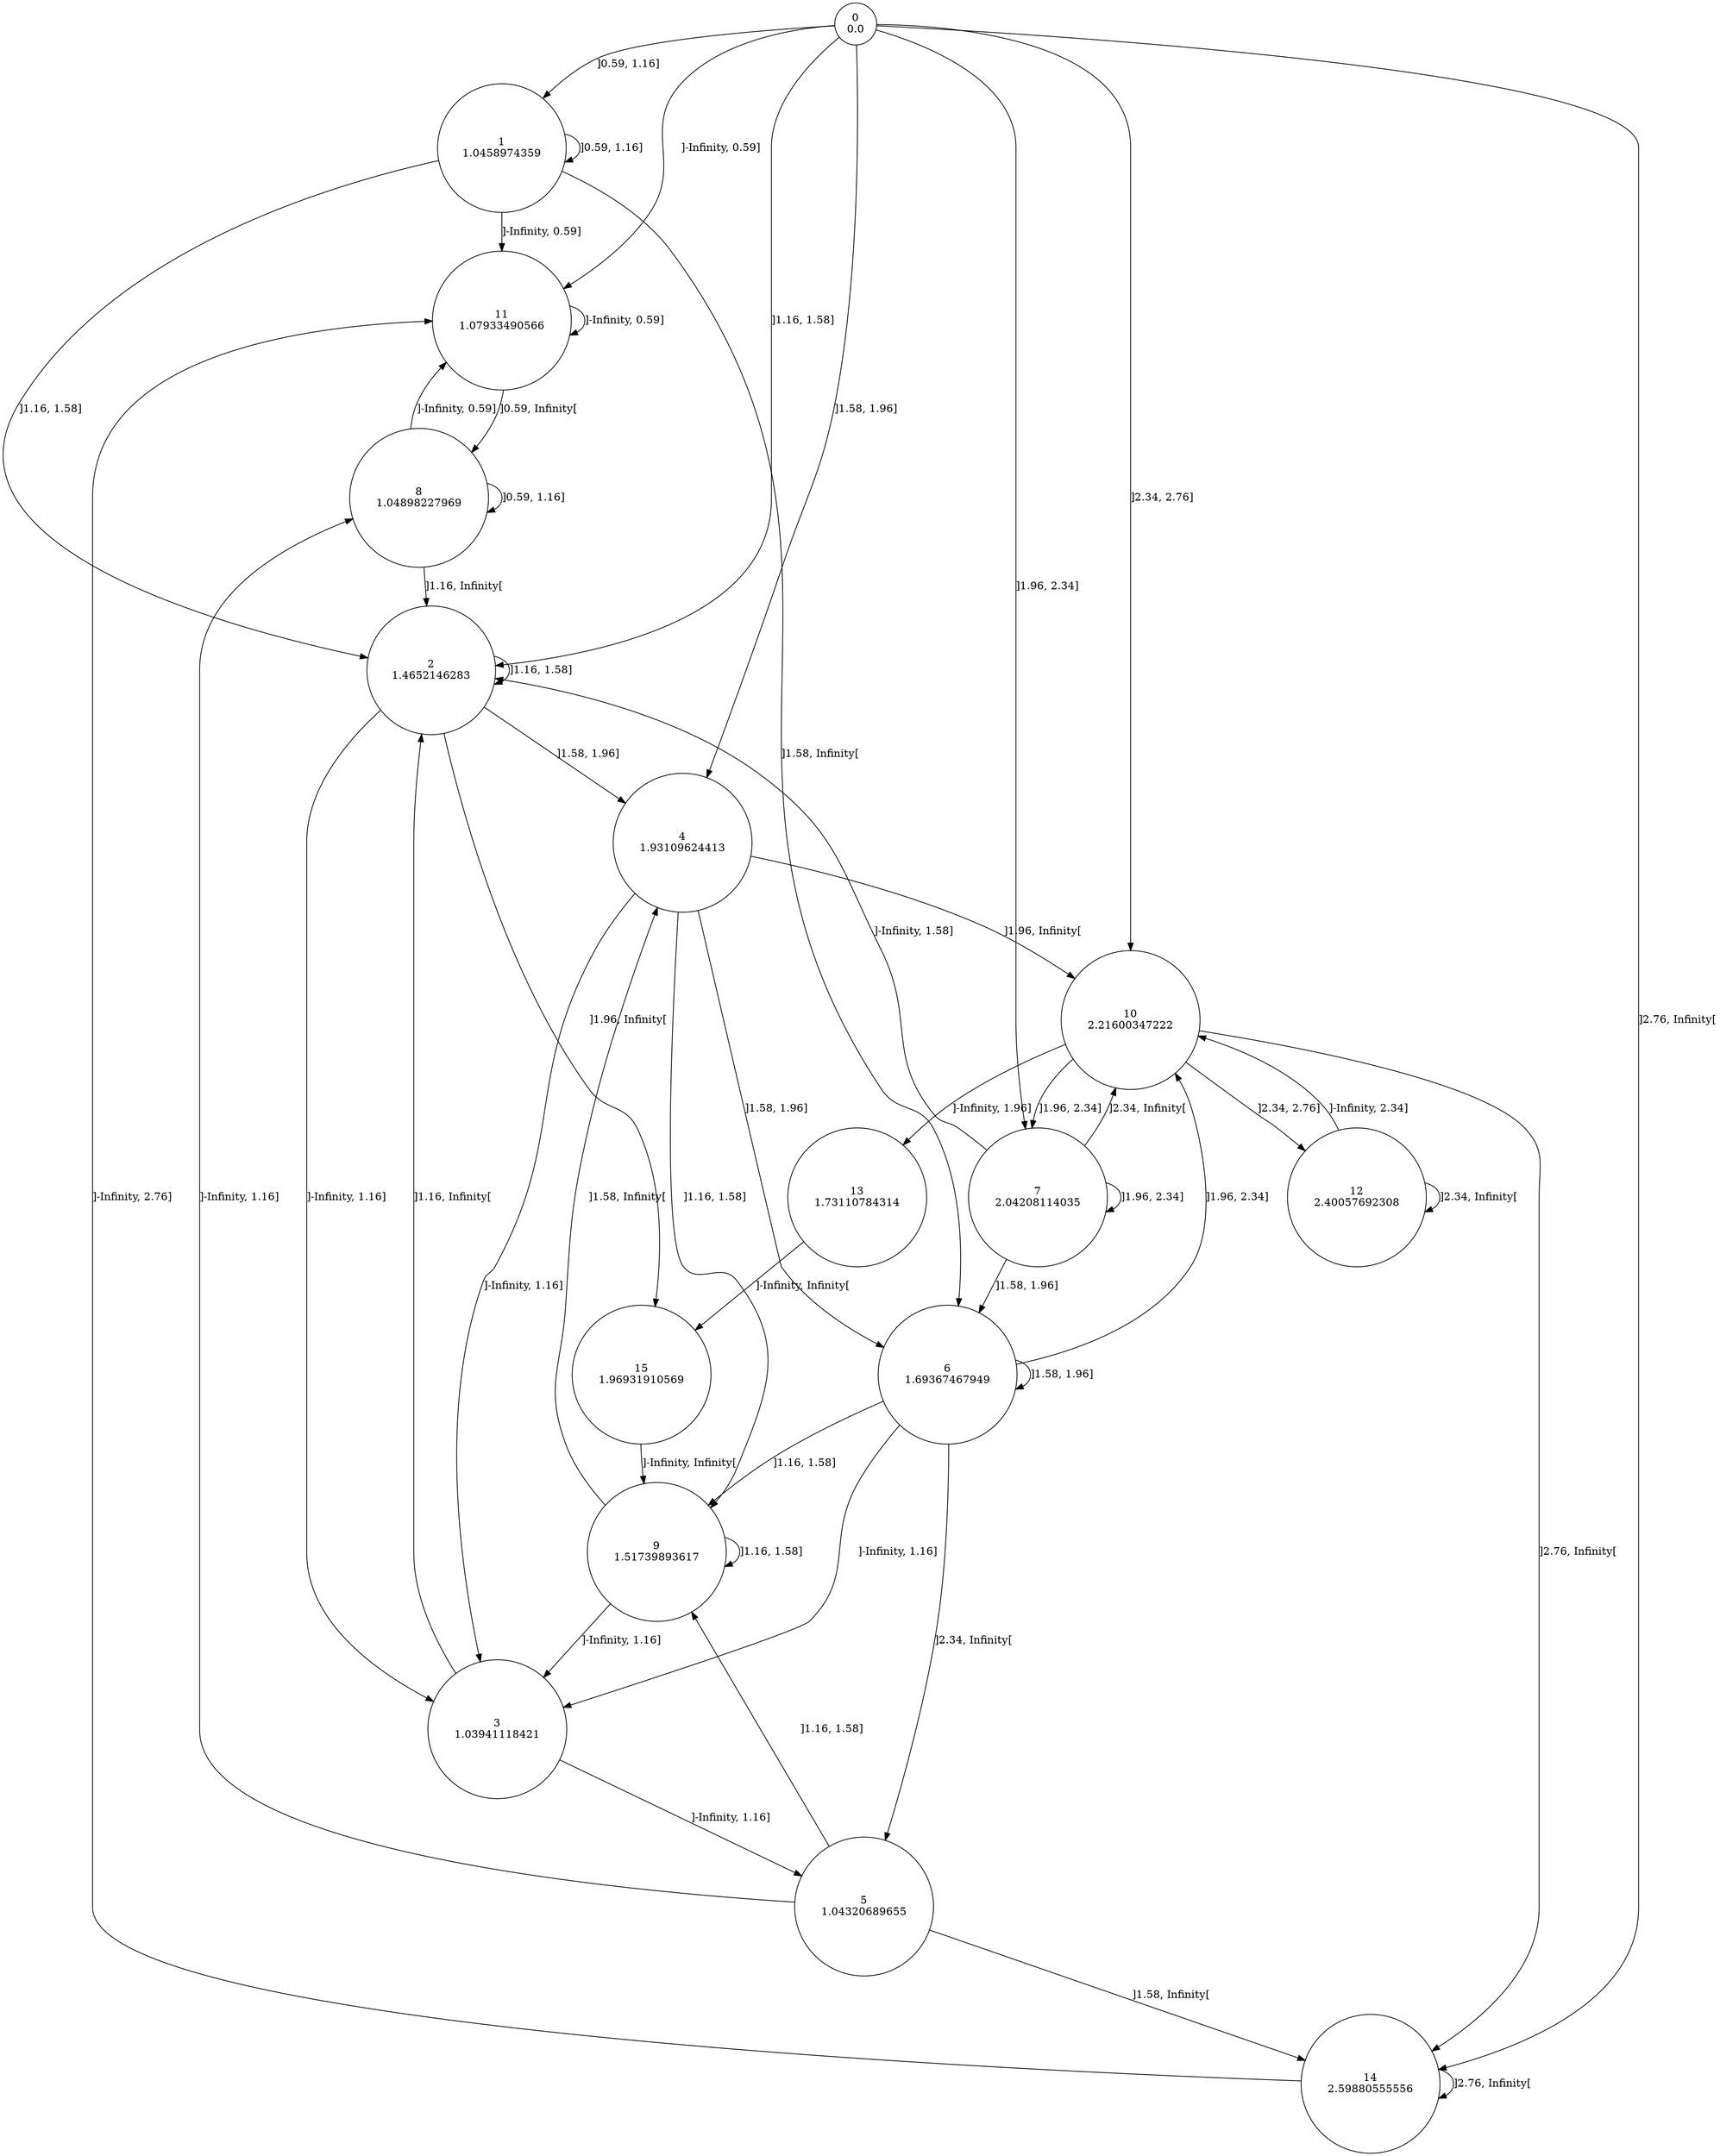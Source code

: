 digraph a {
0 [shape=circle, label="0\n0.0"];
	0 -> 11 [label="]-Infinity, 0.59]"];
	0 -> 1 [label="]0.59, 1.16]"];
	0 -> 2 [label="]1.16, 1.58]"];
	0 -> 4 [label="]1.58, 1.96]"];
	0 -> 7 [label="]1.96, 2.34]"];
	0 -> 10 [label="]2.34, 2.76]"];
	0 -> 14 [label="]2.76, Infinity["];
1 [shape=circle, label="1\n1.0458974359"];
	1 -> 11 [label="]-Infinity, 0.59]"];
	1 -> 1 [label="]0.59, 1.16]"];
	1 -> 2 [label="]1.16, 1.58]"];
	1 -> 6 [label="]1.58, Infinity["];
2 [shape=circle, label="2\n1.4652146283"];
	2 -> 3 [label="]-Infinity, 1.16]"];
	2 -> 2 [label="]1.16, 1.58]"];
	2 -> 4 [label="]1.58, 1.96]"];
	2 -> 15 [label="]1.96, Infinity["];
3 [shape=circle, label="3\n1.03941118421"];
	3 -> 5 [label="]-Infinity, 1.16]"];
	3 -> 2 [label="]1.16, Infinity["];
4 [shape=circle, label="4\n1.93109624413"];
	4 -> 3 [label="]-Infinity, 1.16]"];
	4 -> 9 [label="]1.16, 1.58]"];
	4 -> 6 [label="]1.58, 1.96]"];
	4 -> 10 [label="]1.96, Infinity["];
5 [shape=circle, label="5\n1.04320689655"];
	5 -> 8 [label="]-Infinity, 1.16]"];
	5 -> 9 [label="]1.16, 1.58]"];
	5 -> 14 [label="]1.58, Infinity["];
6 [shape=circle, label="6\n1.69367467949"];
	6 -> 3 [label="]-Infinity, 1.16]"];
	6 -> 9 [label="]1.16, 1.58]"];
	6 -> 6 [label="]1.58, 1.96]"];
	6 -> 10 [label="]1.96, 2.34]"];
	6 -> 5 [label="]2.34, Infinity["];
7 [shape=circle, label="7\n2.04208114035"];
	7 -> 2 [label="]-Infinity, 1.58]"];
	7 -> 6 [label="]1.58, 1.96]"];
	7 -> 7 [label="]1.96, 2.34]"];
	7 -> 10 [label="]2.34, Infinity["];
8 [shape=circle, label="8\n1.04898227969"];
	8 -> 11 [label="]-Infinity, 0.59]"];
	8 -> 8 [label="]0.59, 1.16]"];
	8 -> 2 [label="]1.16, Infinity["];
9 [shape=circle, label="9\n1.51739893617"];
	9 -> 3 [label="]-Infinity, 1.16]"];
	9 -> 9 [label="]1.16, 1.58]"];
	9 -> 4 [label="]1.58, Infinity["];
10 [shape=circle, label="10\n2.21600347222"];
	10 -> 13 [label="]-Infinity, 1.96]"];
	10 -> 7 [label="]1.96, 2.34]"];
	10 -> 12 [label="]2.34, 2.76]"];
	10 -> 14 [label="]2.76, Infinity["];
11 [shape=circle, label="11\n1.07933490566"];
	11 -> 11 [label="]-Infinity, 0.59]"];
	11 -> 8 [label="]0.59, Infinity["];
12 [shape=circle, label="12\n2.40057692308"];
	12 -> 10 [label="]-Infinity, 2.34]"];
	12 -> 12 [label="]2.34, Infinity["];
13 [shape=circle, label="13\n1.73110784314"];
	13 -> 15 [label="]-Infinity, Infinity["];
14 [shape=circle, label="14\n2.59880555556"];
	14 -> 11 [label="]-Infinity, 2.76]"];
	14 -> 14 [label="]2.76, Infinity["];
15 [shape=circle, label="15\n1.96931910569"];
	15 -> 9 [label="]-Infinity, Infinity["];
}
